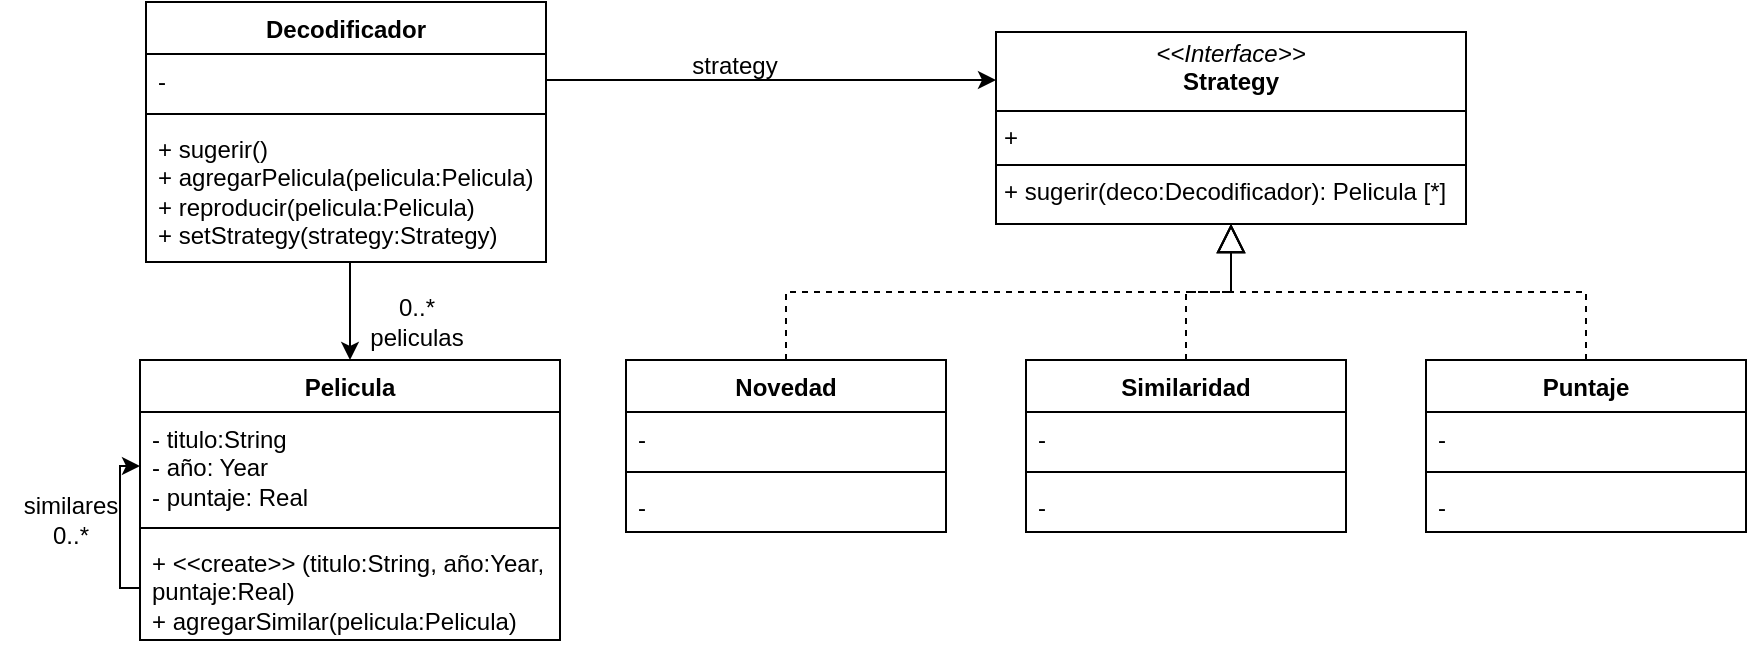 <mxfile version="21.7.5" type="device">
  <diagram name="Page-1" id="9ub9gMaSrB_8g9kF-RXI">
    <mxGraphModel dx="712" dy="868" grid="1" gridSize="10" guides="1" tooltips="1" connect="1" arrows="1" fold="1" page="1" pageScale="1" pageWidth="827" pageHeight="1169" math="0" shadow="0">
      <root>
        <mxCell id="0" />
        <mxCell id="1" parent="0" />
        <mxCell id="dPQGwOD3Rvp-upxGKhm_-1" value="Pelicula" style="swimlane;fontStyle=1;align=center;verticalAlign=top;childLayout=stackLayout;horizontal=1;startSize=26;horizontalStack=0;resizeParent=1;resizeParentMax=0;resizeLast=0;collapsible=1;marginBottom=0;whiteSpace=wrap;html=1;" parent="1" vertex="1">
          <mxGeometry x="117" y="200" width="210" height="140" as="geometry" />
        </mxCell>
        <mxCell id="dPQGwOD3Rvp-upxGKhm_-2" value="- titulo:String&lt;div&gt;- año: Year&lt;/div&gt;&lt;div&gt;- puntaje: Real&lt;/div&gt;" style="text;strokeColor=none;fillColor=none;align=left;verticalAlign=top;spacingLeft=4;spacingRight=4;overflow=hidden;rotatable=0;points=[[0,0.5],[1,0.5]];portConstraint=eastwest;whiteSpace=wrap;html=1;" parent="dPQGwOD3Rvp-upxGKhm_-1" vertex="1">
          <mxGeometry y="26" width="210" height="54" as="geometry" />
        </mxCell>
        <mxCell id="dPQGwOD3Rvp-upxGKhm_-3" value="" style="line;strokeWidth=1;fillColor=none;align=left;verticalAlign=middle;spacingTop=-1;spacingLeft=3;spacingRight=3;rotatable=0;labelPosition=right;points=[];portConstraint=eastwest;strokeColor=inherit;" parent="dPQGwOD3Rvp-upxGKhm_-1" vertex="1">
          <mxGeometry y="80" width="210" height="8" as="geometry" />
        </mxCell>
        <mxCell id="dPQGwOD3Rvp-upxGKhm_-4" value="+ &amp;lt;&amp;lt;create&amp;gt;&amp;gt; (titulo:String, año:Year, puntaje:Real)&lt;br&gt;+ agregarSimilar(pelicula:Pelicula)" style="text;strokeColor=none;fillColor=none;align=left;verticalAlign=top;spacingLeft=4;spacingRight=4;overflow=hidden;rotatable=0;points=[[0,0.5],[1,0.5]];portConstraint=eastwest;whiteSpace=wrap;html=1;" parent="dPQGwOD3Rvp-upxGKhm_-1" vertex="1">
          <mxGeometry y="88" width="210" height="52" as="geometry" />
        </mxCell>
        <mxCell id="dPQGwOD3Rvp-upxGKhm_-5" value="" style="endArrow=classic;html=1;rounded=0;exitX=0;exitY=0.5;exitDx=0;exitDy=0;entryX=0;entryY=0.5;entryDx=0;entryDy=0;edgeStyle=orthogonalEdgeStyle;" parent="dPQGwOD3Rvp-upxGKhm_-1" source="dPQGwOD3Rvp-upxGKhm_-4" target="dPQGwOD3Rvp-upxGKhm_-2" edge="1">
          <mxGeometry width="50" height="50" relative="1" as="geometry">
            <mxPoint x="80" y="180" as="sourcePoint" />
            <mxPoint x="130" y="130" as="targetPoint" />
          </mxGeometry>
        </mxCell>
        <mxCell id="dPQGwOD3Rvp-upxGKhm_-6" value="similares&lt;div&gt;0..*&lt;/div&gt;" style="text;html=1;align=center;verticalAlign=middle;resizable=0;points=[];autosize=1;strokeColor=none;fillColor=none;" parent="1" vertex="1">
          <mxGeometry x="47" y="260" width="70" height="40" as="geometry" />
        </mxCell>
        <mxCell id="dPQGwOD3Rvp-upxGKhm_-7" value="Decodificador" style="swimlane;fontStyle=1;align=center;verticalAlign=top;childLayout=stackLayout;horizontal=1;startSize=26;horizontalStack=0;resizeParent=1;resizeParentMax=0;resizeLast=0;collapsible=1;marginBottom=0;whiteSpace=wrap;html=1;" parent="1" vertex="1">
          <mxGeometry x="120" y="21" width="200" height="130" as="geometry" />
        </mxCell>
        <mxCell id="dPQGwOD3Rvp-upxGKhm_-8" value="-" style="text;strokeColor=none;fillColor=none;align=left;verticalAlign=top;spacingLeft=4;spacingRight=4;overflow=hidden;rotatable=0;points=[[0,0.5],[1,0.5]];portConstraint=eastwest;whiteSpace=wrap;html=1;" parent="dPQGwOD3Rvp-upxGKhm_-7" vertex="1">
          <mxGeometry y="26" width="200" height="26" as="geometry" />
        </mxCell>
        <mxCell id="dPQGwOD3Rvp-upxGKhm_-9" value="" style="line;strokeWidth=1;fillColor=none;align=left;verticalAlign=middle;spacingTop=-1;spacingLeft=3;spacingRight=3;rotatable=0;labelPosition=right;points=[];portConstraint=eastwest;strokeColor=inherit;" parent="dPQGwOD3Rvp-upxGKhm_-7" vertex="1">
          <mxGeometry y="52" width="200" height="8" as="geometry" />
        </mxCell>
        <mxCell id="dPQGwOD3Rvp-upxGKhm_-10" value="+ sugerir()&lt;br&gt;+ agregarPelicula(pelicula:Pelicula)&lt;br&gt;&lt;div&gt;+ reproducir(pelicula:Pelicula)&lt;/div&gt;&lt;div&gt;&lt;div&gt;+ setStrategy(strategy:Strategy)&lt;/div&gt;&lt;/div&gt;" style="text;strokeColor=none;fillColor=none;align=left;verticalAlign=top;spacingLeft=4;spacingRight=4;overflow=hidden;rotatable=0;points=[[0,0.5],[1,0.5]];portConstraint=eastwest;whiteSpace=wrap;html=1;" parent="dPQGwOD3Rvp-upxGKhm_-7" vertex="1">
          <mxGeometry y="60" width="200" height="70" as="geometry" />
        </mxCell>
        <mxCell id="dPQGwOD3Rvp-upxGKhm_-11" value="" style="endArrow=classic;html=1;rounded=0;entryX=0.5;entryY=0;entryDx=0;entryDy=0;exitX=0.51;exitY=1.006;exitDx=0;exitDy=0;exitPerimeter=0;" parent="1" source="dPQGwOD3Rvp-upxGKhm_-10" target="dPQGwOD3Rvp-upxGKhm_-1" edge="1">
          <mxGeometry width="50" height="50" relative="1" as="geometry">
            <mxPoint x="210" y="150" as="sourcePoint" />
            <mxPoint x="410" y="180" as="targetPoint" />
          </mxGeometry>
        </mxCell>
        <mxCell id="dPQGwOD3Rvp-upxGKhm_-12" value="0..*&lt;div&gt;peliculas&lt;/div&gt;" style="text;html=1;align=center;verticalAlign=middle;resizable=0;points=[];autosize=1;strokeColor=none;fillColor=none;" parent="1" vertex="1">
          <mxGeometry x="220" y="161" width="70" height="40" as="geometry" />
        </mxCell>
        <mxCell id="dPQGwOD3Rvp-upxGKhm_-13" value="&lt;p style=&quot;margin:0px;margin-top:4px;text-align:center;&quot;&gt;&lt;i&gt;&amp;lt;&amp;lt;Interface&amp;gt;&amp;gt;&lt;/i&gt;&lt;br&gt;&lt;b&gt;Strategy&lt;/b&gt;&lt;/p&gt;&lt;hr size=&quot;1&quot; style=&quot;border-style:solid;&quot;&gt;&lt;p style=&quot;margin:0px;margin-left:4px;&quot;&gt;+&lt;/p&gt;&lt;hr size=&quot;1&quot; style=&quot;border-style:solid;&quot;&gt;&lt;p style=&quot;margin:0px;margin-left:4px;&quot;&gt;+ sugerir(deco:Decodificador): Pelicula [*]&lt;/p&gt;" style="verticalAlign=top;align=left;overflow=fill;html=1;whiteSpace=wrap;" parent="1" vertex="1">
          <mxGeometry x="545" y="36" width="235" height="96" as="geometry" />
        </mxCell>
        <mxCell id="dPQGwOD3Rvp-upxGKhm_-14" value="" style="endArrow=classic;html=1;rounded=0;exitX=1;exitY=0.5;exitDx=0;exitDy=0;entryX=0;entryY=0.25;entryDx=0;entryDy=0;" parent="1" source="dPQGwOD3Rvp-upxGKhm_-8" target="dPQGwOD3Rvp-upxGKhm_-13" edge="1">
          <mxGeometry width="50" height="50" relative="1" as="geometry">
            <mxPoint x="370" y="190" as="sourcePoint" />
            <mxPoint x="420" y="140" as="targetPoint" />
          </mxGeometry>
        </mxCell>
        <mxCell id="4oqByR08oFich4RbFua_-2" value="Novedad" style="swimlane;fontStyle=1;align=center;verticalAlign=top;childLayout=stackLayout;horizontal=1;startSize=26;horizontalStack=0;resizeParent=1;resizeParentMax=0;resizeLast=0;collapsible=1;marginBottom=0;whiteSpace=wrap;html=1;" parent="1" vertex="1">
          <mxGeometry x="360" y="200" width="160" height="86" as="geometry" />
        </mxCell>
        <mxCell id="4oqByR08oFich4RbFua_-3" value="-" style="text;strokeColor=none;fillColor=none;align=left;verticalAlign=top;spacingLeft=4;spacingRight=4;overflow=hidden;rotatable=0;points=[[0,0.5],[1,0.5]];portConstraint=eastwest;whiteSpace=wrap;html=1;" parent="4oqByR08oFich4RbFua_-2" vertex="1">
          <mxGeometry y="26" width="160" height="26" as="geometry" />
        </mxCell>
        <mxCell id="4oqByR08oFich4RbFua_-4" value="" style="line;strokeWidth=1;fillColor=none;align=left;verticalAlign=middle;spacingTop=-1;spacingLeft=3;spacingRight=3;rotatable=0;labelPosition=right;points=[];portConstraint=eastwest;strokeColor=inherit;" parent="4oqByR08oFich4RbFua_-2" vertex="1">
          <mxGeometry y="52" width="160" height="8" as="geometry" />
        </mxCell>
        <mxCell id="4oqByR08oFich4RbFua_-5" value="-" style="text;strokeColor=none;fillColor=none;align=left;verticalAlign=top;spacingLeft=4;spacingRight=4;overflow=hidden;rotatable=0;points=[[0,0.5],[1,0.5]];portConstraint=eastwest;whiteSpace=wrap;html=1;" parent="4oqByR08oFich4RbFua_-2" vertex="1">
          <mxGeometry y="60" width="160" height="26" as="geometry" />
        </mxCell>
        <mxCell id="4oqByR08oFich4RbFua_-6" value="Similaridad" style="swimlane;fontStyle=1;align=center;verticalAlign=top;childLayout=stackLayout;horizontal=1;startSize=26;horizontalStack=0;resizeParent=1;resizeParentMax=0;resizeLast=0;collapsible=1;marginBottom=0;whiteSpace=wrap;html=1;" parent="1" vertex="1">
          <mxGeometry x="560" y="200" width="160" height="86" as="geometry" />
        </mxCell>
        <mxCell id="4oqByR08oFich4RbFua_-7" value="-" style="text;strokeColor=none;fillColor=none;align=left;verticalAlign=top;spacingLeft=4;spacingRight=4;overflow=hidden;rotatable=0;points=[[0,0.5],[1,0.5]];portConstraint=eastwest;whiteSpace=wrap;html=1;" parent="4oqByR08oFich4RbFua_-6" vertex="1">
          <mxGeometry y="26" width="160" height="26" as="geometry" />
        </mxCell>
        <mxCell id="4oqByR08oFich4RbFua_-8" value="" style="line;strokeWidth=1;fillColor=none;align=left;verticalAlign=middle;spacingTop=-1;spacingLeft=3;spacingRight=3;rotatable=0;labelPosition=right;points=[];portConstraint=eastwest;strokeColor=inherit;" parent="4oqByR08oFich4RbFua_-6" vertex="1">
          <mxGeometry y="52" width="160" height="8" as="geometry" />
        </mxCell>
        <mxCell id="4oqByR08oFich4RbFua_-9" value="-" style="text;strokeColor=none;fillColor=none;align=left;verticalAlign=top;spacingLeft=4;spacingRight=4;overflow=hidden;rotatable=0;points=[[0,0.5],[1,0.5]];portConstraint=eastwest;whiteSpace=wrap;html=1;" parent="4oqByR08oFich4RbFua_-6" vertex="1">
          <mxGeometry y="60" width="160" height="26" as="geometry" />
        </mxCell>
        <mxCell id="4oqByR08oFich4RbFua_-10" value="Puntaje" style="swimlane;fontStyle=1;align=center;verticalAlign=top;childLayout=stackLayout;horizontal=1;startSize=26;horizontalStack=0;resizeParent=1;resizeParentMax=0;resizeLast=0;collapsible=1;marginBottom=0;whiteSpace=wrap;html=1;" parent="1" vertex="1">
          <mxGeometry x="760" y="200" width="160" height="86" as="geometry" />
        </mxCell>
        <mxCell id="4oqByR08oFich4RbFua_-11" value="-" style="text;strokeColor=none;fillColor=none;align=left;verticalAlign=top;spacingLeft=4;spacingRight=4;overflow=hidden;rotatable=0;points=[[0,0.5],[1,0.5]];portConstraint=eastwest;whiteSpace=wrap;html=1;" parent="4oqByR08oFich4RbFua_-10" vertex="1">
          <mxGeometry y="26" width="160" height="26" as="geometry" />
        </mxCell>
        <mxCell id="4oqByR08oFich4RbFua_-12" value="" style="line;strokeWidth=1;fillColor=none;align=left;verticalAlign=middle;spacingTop=-1;spacingLeft=3;spacingRight=3;rotatable=0;labelPosition=right;points=[];portConstraint=eastwest;strokeColor=inherit;" parent="4oqByR08oFich4RbFua_-10" vertex="1">
          <mxGeometry y="52" width="160" height="8" as="geometry" />
        </mxCell>
        <mxCell id="4oqByR08oFich4RbFua_-13" value="-" style="text;strokeColor=none;fillColor=none;align=left;verticalAlign=top;spacingLeft=4;spacingRight=4;overflow=hidden;rotatable=0;points=[[0,0.5],[1,0.5]];portConstraint=eastwest;whiteSpace=wrap;html=1;" parent="4oqByR08oFich4RbFua_-10" vertex="1">
          <mxGeometry y="60" width="160" height="26" as="geometry" />
        </mxCell>
        <mxCell id="4oqByR08oFich4RbFua_-14" value="" style="endArrow=block;dashed=1;endFill=0;endSize=12;html=1;rounded=0;entryX=0.5;entryY=1;entryDx=0;entryDy=0;exitX=0.5;exitY=0;exitDx=0;exitDy=0;edgeStyle=orthogonalEdgeStyle;" parent="1" source="4oqByR08oFich4RbFua_-2" target="dPQGwOD3Rvp-upxGKhm_-13" edge="1">
          <mxGeometry width="160" relative="1" as="geometry">
            <mxPoint x="510" y="320" as="sourcePoint" />
            <mxPoint x="670" y="320" as="targetPoint" />
          </mxGeometry>
        </mxCell>
        <mxCell id="4oqByR08oFich4RbFua_-15" value="" style="endArrow=block;dashed=1;endFill=0;endSize=12;html=1;rounded=0;entryX=0.5;entryY=1;entryDx=0;entryDy=0;exitX=0.5;exitY=0;exitDx=0;exitDy=0;edgeStyle=orthogonalEdgeStyle;" parent="1" source="4oqByR08oFich4RbFua_-6" target="dPQGwOD3Rvp-upxGKhm_-13" edge="1">
          <mxGeometry width="160" relative="1" as="geometry">
            <mxPoint x="450" y="210" as="sourcePoint" />
            <mxPoint x="650" y="161" as="targetPoint" />
          </mxGeometry>
        </mxCell>
        <mxCell id="4oqByR08oFich4RbFua_-16" value="" style="endArrow=block;dashed=1;endFill=0;endSize=12;html=1;rounded=0;entryX=0.5;entryY=1;entryDx=0;entryDy=0;exitX=0.5;exitY=0;exitDx=0;exitDy=0;edgeStyle=orthogonalEdgeStyle;" parent="1" source="4oqByR08oFich4RbFua_-10" target="dPQGwOD3Rvp-upxGKhm_-13" edge="1">
          <mxGeometry width="160" relative="1" as="geometry">
            <mxPoint x="650" y="210" as="sourcePoint" />
            <mxPoint x="650" y="161" as="targetPoint" />
          </mxGeometry>
        </mxCell>
        <mxCell id="4oqByR08oFich4RbFua_-17" value="strategy" style="text;html=1;align=center;verticalAlign=middle;resizable=0;points=[];autosize=1;strokeColor=none;fillColor=none;" parent="1" vertex="1">
          <mxGeometry x="379" y="38" width="70" height="30" as="geometry" />
        </mxCell>
      </root>
    </mxGraphModel>
  </diagram>
</mxfile>
